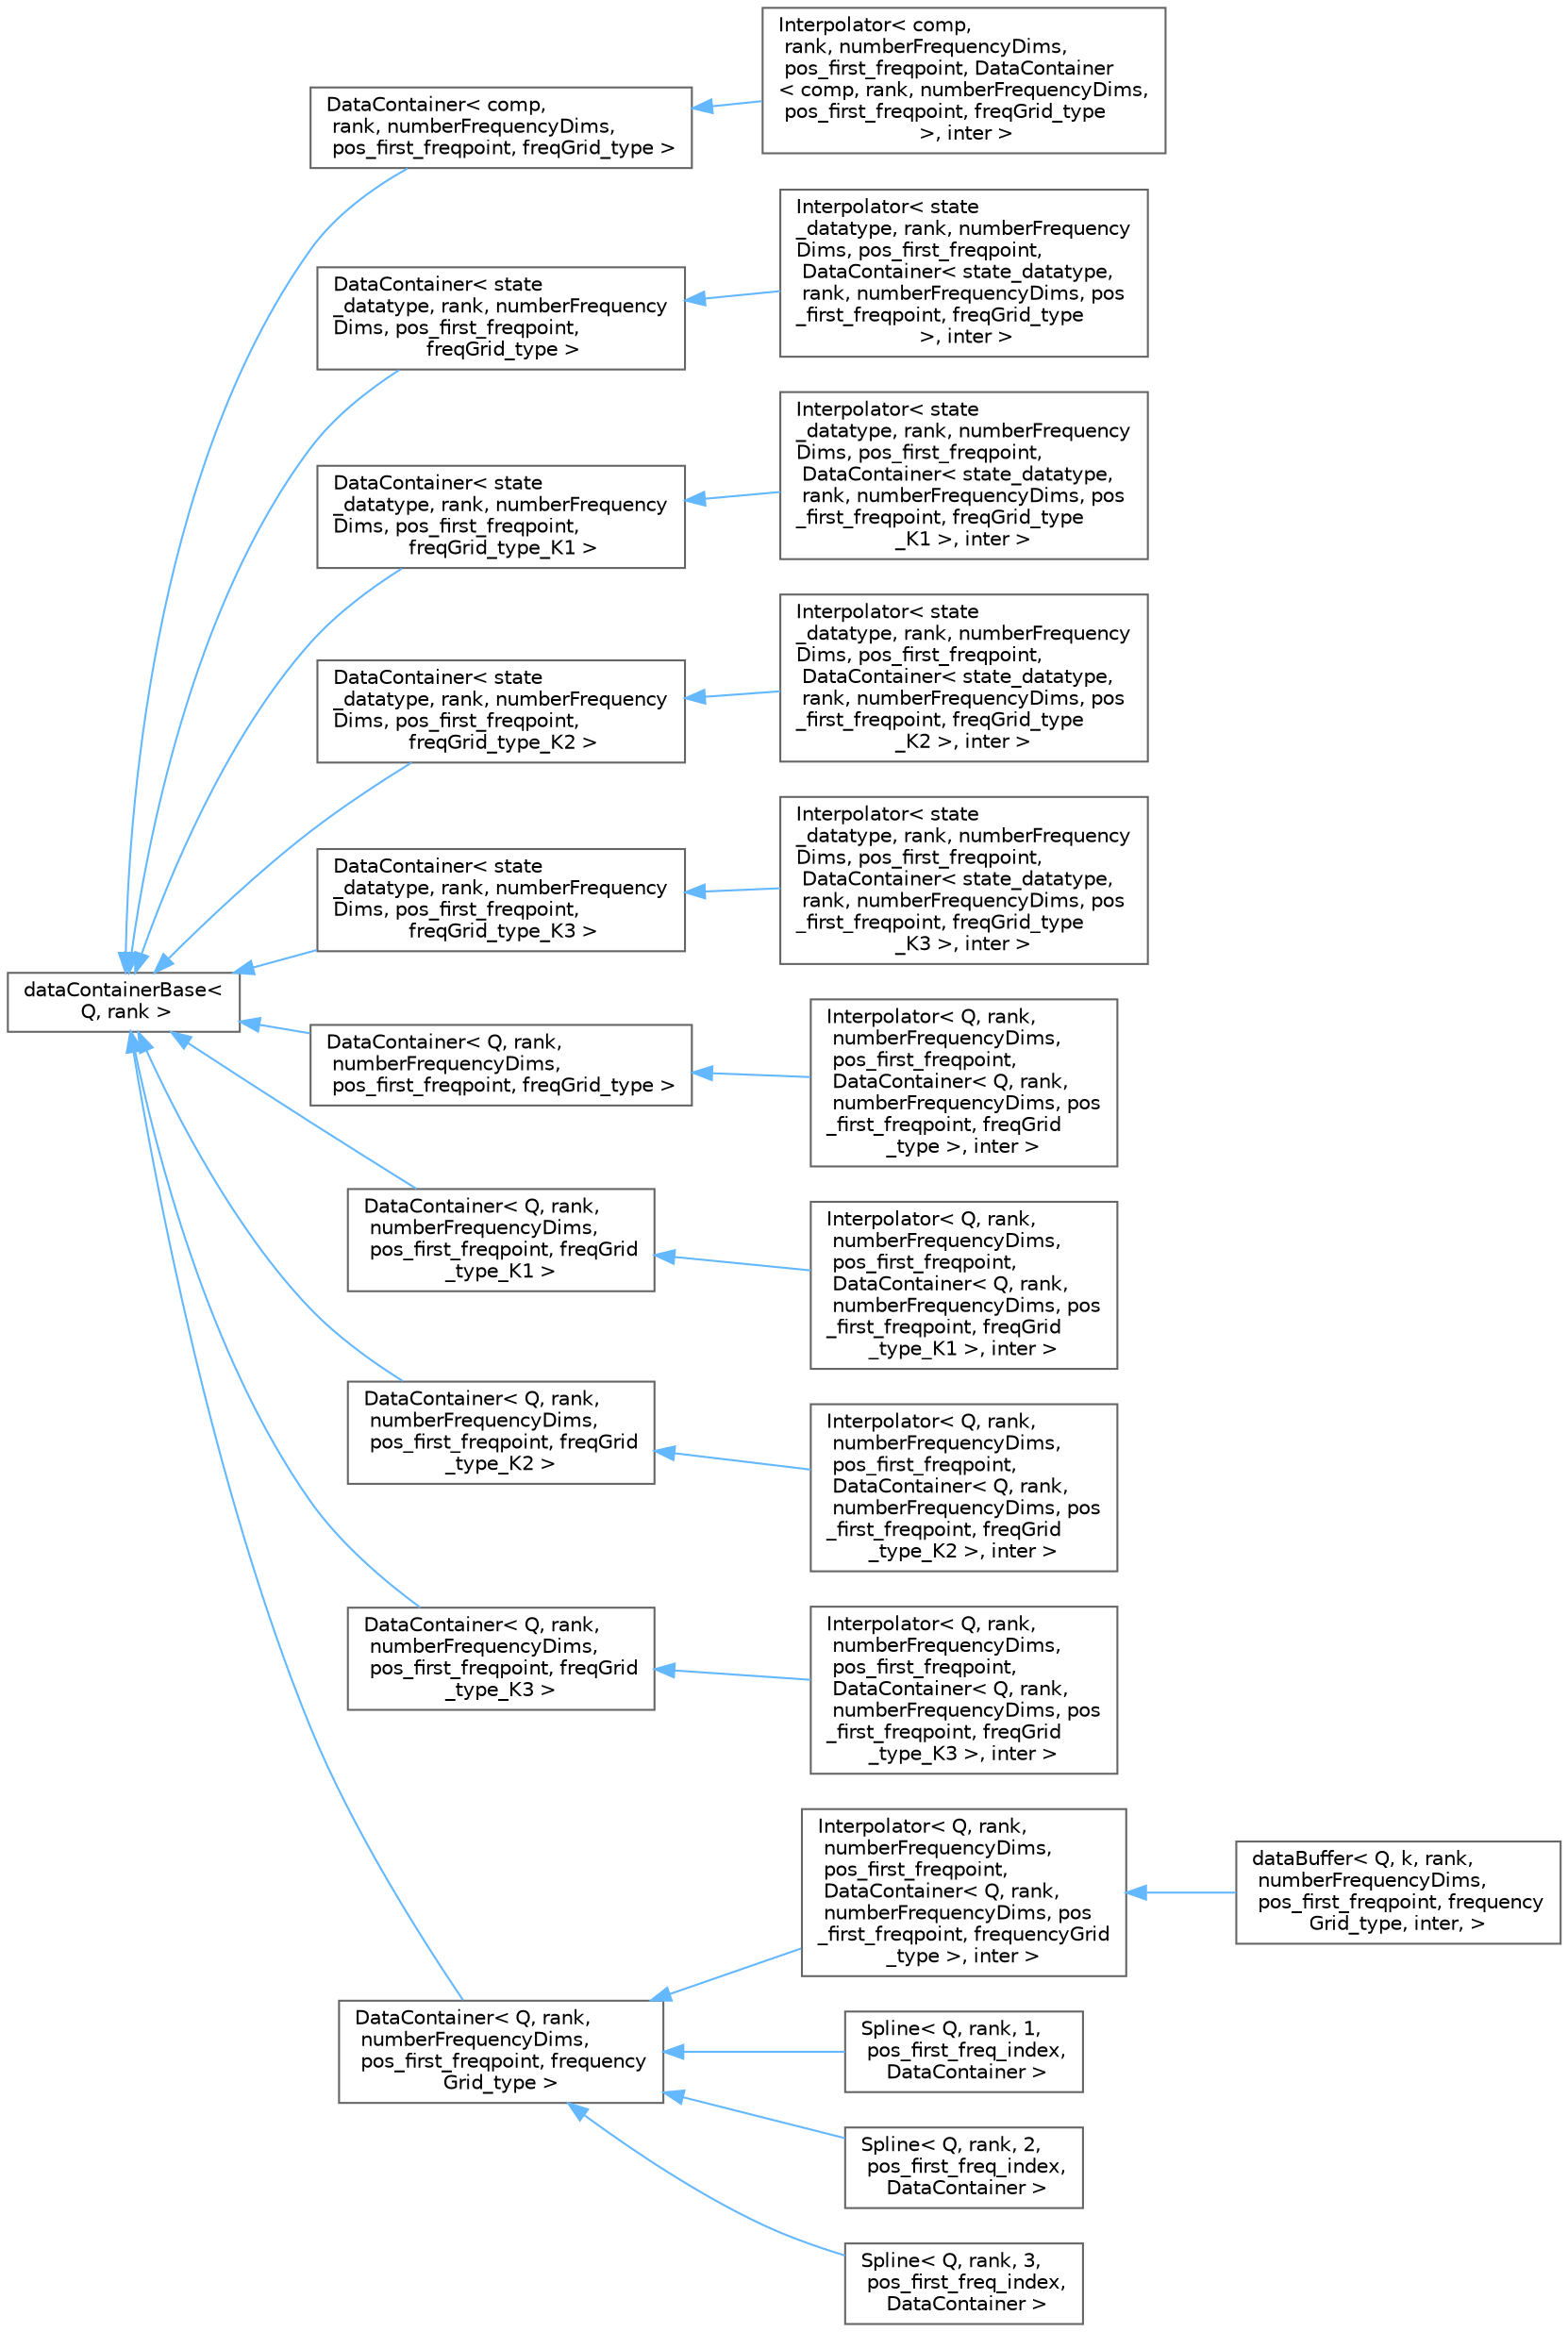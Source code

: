 digraph "Graphical Class Hierarchy"
{
 // INTERACTIVE_SVG=YES
 // LATEX_PDF_SIZE
  bgcolor="transparent";
  edge [fontname=Helvetica,fontsize=10,labelfontname=Helvetica,labelfontsize=10];
  node [fontname=Helvetica,fontsize=10,shape=box,height=0.2,width=0.4];
  rankdir="LR";
  Node0 [id="Node000000",label="dataContainerBase\<\l Q, rank \>",height=0.2,width=0.4,color="grey40", fillcolor="white", style="filled",URL="$d5/d5f/classdataContainerBase.html",tooltip=" "];
  Node0 -> Node1 [id="edge15_Node000000_Node000001",dir="back",color="steelblue1",style="solid",tooltip=" "];
  Node1 [id="Node000001",label="DataContainer\< comp,\l rank, numberFrequencyDims,\l pos_first_freqpoint, freqGrid_type \>",height=0.2,width=0.4,color="grey40", fillcolor="white", style="filled",URL="$d3/dd8/classDataContainer.html",tooltip=" "];
  Node1 -> Node2 [id="edge16_Node000001_Node000002",dir="back",color="steelblue1",style="solid",tooltip=" "];
  Node2 [id="Node000002",label="Interpolator\< comp,\l rank, numberFrequencyDims,\l pos_first_freqpoint, DataContainer\l\< comp, rank, numberFrequencyDims,\l pos_first_freqpoint, freqGrid_type\l \>, inter \>",height=0.2,width=0.4,color="grey40", fillcolor="white", style="filled",URL="$d3/df3/classInterpolator.html",tooltip=" "];
  Node0 -> Node3 [id="edge17_Node000000_Node000003",dir="back",color="steelblue1",style="solid",tooltip=" "];
  Node3 [id="Node000003",label="DataContainer\< state\l_datatype, rank, numberFrequency\lDims, pos_first_freqpoint,\l freqGrid_type \>",height=0.2,width=0.4,color="grey40", fillcolor="white", style="filled",URL="$d3/dd8/classDataContainer.html",tooltip=" "];
  Node3 -> Node4 [id="edge18_Node000003_Node000004",dir="back",color="steelblue1",style="solid",tooltip=" "];
  Node4 [id="Node000004",label="Interpolator\< state\l_datatype, rank, numberFrequency\lDims, pos_first_freqpoint,\l DataContainer\< state_datatype,\l rank, numberFrequencyDims, pos\l_first_freqpoint, freqGrid_type\l \>, inter \>",height=0.2,width=0.4,color="grey40", fillcolor="white", style="filled",URL="$d3/df3/classInterpolator.html",tooltip=" "];
  Node0 -> Node5 [id="edge19_Node000000_Node000005",dir="back",color="steelblue1",style="solid",tooltip=" "];
  Node5 [id="Node000005",label="DataContainer\< state\l_datatype, rank, numberFrequency\lDims, pos_first_freqpoint,\l freqGrid_type_K1 \>",height=0.2,width=0.4,color="grey40", fillcolor="white", style="filled",URL="$d3/dd8/classDataContainer.html",tooltip=" "];
  Node5 -> Node6 [id="edge20_Node000005_Node000006",dir="back",color="steelblue1",style="solid",tooltip=" "];
  Node6 [id="Node000006",label="Interpolator\< state\l_datatype, rank, numberFrequency\lDims, pos_first_freqpoint,\l DataContainer\< state_datatype,\l rank, numberFrequencyDims, pos\l_first_freqpoint, freqGrid_type\l_K1 \>, inter \>",height=0.2,width=0.4,color="grey40", fillcolor="white", style="filled",URL="$d3/df3/classInterpolator.html",tooltip=" "];
  Node0 -> Node7 [id="edge21_Node000000_Node000007",dir="back",color="steelblue1",style="solid",tooltip=" "];
  Node7 [id="Node000007",label="DataContainer\< state\l_datatype, rank, numberFrequency\lDims, pos_first_freqpoint,\l freqGrid_type_K2 \>",height=0.2,width=0.4,color="grey40", fillcolor="white", style="filled",URL="$d3/dd8/classDataContainer.html",tooltip=" "];
  Node7 -> Node8 [id="edge22_Node000007_Node000008",dir="back",color="steelblue1",style="solid",tooltip=" "];
  Node8 [id="Node000008",label="Interpolator\< state\l_datatype, rank, numberFrequency\lDims, pos_first_freqpoint,\l DataContainer\< state_datatype,\l rank, numberFrequencyDims, pos\l_first_freqpoint, freqGrid_type\l_K2 \>, inter \>",height=0.2,width=0.4,color="grey40", fillcolor="white", style="filled",URL="$d3/df3/classInterpolator.html",tooltip=" "];
  Node0 -> Node9 [id="edge23_Node000000_Node000009",dir="back",color="steelblue1",style="solid",tooltip=" "];
  Node9 [id="Node000009",label="DataContainer\< state\l_datatype, rank, numberFrequency\lDims, pos_first_freqpoint,\l freqGrid_type_K3 \>",height=0.2,width=0.4,color="grey40", fillcolor="white", style="filled",URL="$d3/dd8/classDataContainer.html",tooltip=" "];
  Node9 -> Node10 [id="edge24_Node000009_Node000010",dir="back",color="steelblue1",style="solid",tooltip=" "];
  Node10 [id="Node000010",label="Interpolator\< state\l_datatype, rank, numberFrequency\lDims, pos_first_freqpoint,\l DataContainer\< state_datatype,\l rank, numberFrequencyDims, pos\l_first_freqpoint, freqGrid_type\l_K3 \>, inter \>",height=0.2,width=0.4,color="grey40", fillcolor="white", style="filled",URL="$d3/df3/classInterpolator.html",tooltip=" "];
  Node0 -> Node11 [id="edge25_Node000000_Node000011",dir="back",color="steelblue1",style="solid",tooltip=" "];
  Node11 [id="Node000011",label="DataContainer\< Q, rank,\l numberFrequencyDims,\l pos_first_freqpoint, freqGrid_type \>",height=0.2,width=0.4,color="grey40", fillcolor="white", style="filled",URL="$d3/dd8/classDataContainer.html",tooltip=" "];
  Node11 -> Node12 [id="edge26_Node000011_Node000012",dir="back",color="steelblue1",style="solid",tooltip=" "];
  Node12 [id="Node000012",label="Interpolator\< Q, rank,\l numberFrequencyDims,\l pos_first_freqpoint,\l DataContainer\< Q, rank,\l numberFrequencyDims, pos\l_first_freqpoint, freqGrid\l_type \>, inter \>",height=0.2,width=0.4,color="grey40", fillcolor="white", style="filled",URL="$d3/df3/classInterpolator.html",tooltip=" "];
  Node0 -> Node13 [id="edge27_Node000000_Node000013",dir="back",color="steelblue1",style="solid",tooltip=" "];
  Node13 [id="Node000013",label="DataContainer\< Q, rank,\l numberFrequencyDims,\l pos_first_freqpoint, freqGrid\l_type_K1 \>",height=0.2,width=0.4,color="grey40", fillcolor="white", style="filled",URL="$d3/dd8/classDataContainer.html",tooltip=" "];
  Node13 -> Node14 [id="edge28_Node000013_Node000014",dir="back",color="steelblue1",style="solid",tooltip=" "];
  Node14 [id="Node000014",label="Interpolator\< Q, rank,\l numberFrequencyDims,\l pos_first_freqpoint,\l DataContainer\< Q, rank,\l numberFrequencyDims, pos\l_first_freqpoint, freqGrid\l_type_K1 \>, inter \>",height=0.2,width=0.4,color="grey40", fillcolor="white", style="filled",URL="$d3/df3/classInterpolator.html",tooltip=" "];
  Node0 -> Node15 [id="edge29_Node000000_Node000015",dir="back",color="steelblue1",style="solid",tooltip=" "];
  Node15 [id="Node000015",label="DataContainer\< Q, rank,\l numberFrequencyDims,\l pos_first_freqpoint, freqGrid\l_type_K2 \>",height=0.2,width=0.4,color="grey40", fillcolor="white", style="filled",URL="$d3/dd8/classDataContainer.html",tooltip=" "];
  Node15 -> Node16 [id="edge30_Node000015_Node000016",dir="back",color="steelblue1",style="solid",tooltip=" "];
  Node16 [id="Node000016",label="Interpolator\< Q, rank,\l numberFrequencyDims,\l pos_first_freqpoint,\l DataContainer\< Q, rank,\l numberFrequencyDims, pos\l_first_freqpoint, freqGrid\l_type_K2 \>, inter \>",height=0.2,width=0.4,color="grey40", fillcolor="white", style="filled",URL="$d3/df3/classInterpolator.html",tooltip=" "];
  Node0 -> Node17 [id="edge31_Node000000_Node000017",dir="back",color="steelblue1",style="solid",tooltip=" "];
  Node17 [id="Node000017",label="DataContainer\< Q, rank,\l numberFrequencyDims,\l pos_first_freqpoint, freqGrid\l_type_K3 \>",height=0.2,width=0.4,color="grey40", fillcolor="white", style="filled",URL="$d3/dd8/classDataContainer.html",tooltip=" "];
  Node17 -> Node18 [id="edge32_Node000017_Node000018",dir="back",color="steelblue1",style="solid",tooltip=" "];
  Node18 [id="Node000018",label="Interpolator\< Q, rank,\l numberFrequencyDims,\l pos_first_freqpoint,\l DataContainer\< Q, rank,\l numberFrequencyDims, pos\l_first_freqpoint, freqGrid\l_type_K3 \>, inter \>",height=0.2,width=0.4,color="grey40", fillcolor="white", style="filled",URL="$d3/df3/classInterpolator.html",tooltip=" "];
  Node0 -> Node19 [id="edge33_Node000000_Node000019",dir="back",color="steelblue1",style="solid",tooltip=" "];
  Node19 [id="Node000019",label="DataContainer\< Q, rank,\l numberFrequencyDims,\l pos_first_freqpoint, frequency\lGrid_type \>",height=0.2,width=0.4,color="grey40", fillcolor="white", style="filled",URL="$d3/dd8/classDataContainer.html",tooltip=" "];
  Node19 -> Node20 [id="edge34_Node000019_Node000020",dir="back",color="steelblue1",style="solid",tooltip=" "];
  Node20 [id="Node000020",label="Interpolator\< Q, rank,\l numberFrequencyDims,\l pos_first_freqpoint,\l DataContainer\< Q, rank,\l numberFrequencyDims, pos\l_first_freqpoint, frequencyGrid\l_type \>, inter \>",height=0.2,width=0.4,color="grey40", fillcolor="white", style="filled",URL="$d3/df3/classInterpolator.html",tooltip=" "];
  Node20 -> Node21 [id="edge35_Node000020_Node000021",dir="back",color="steelblue1",style="solid",tooltip=" "];
  Node21 [id="Node000021",label="dataBuffer\< Q, k, rank,\l numberFrequencyDims,\l pos_first_freqpoint, frequency\lGrid_type, inter, \>",height=0.2,width=0.4,color="grey40", fillcolor="white", style="filled",URL="$dc/d7a/classdataBuffer.html",tooltip=" "];
  Node19 -> Node22 [id="edge36_Node000019_Node000022",dir="back",color="steelblue1",style="solid",tooltip=" "];
  Node22 [id="Node000022",label="Spline\< Q, rank, 1,\l pos_first_freq_index,\l DataContainer \>",height=0.2,width=0.4,color="grey40", fillcolor="white", style="filled",URL="$d4/dde/classSpline_3_01Q_00_01rank_00_011_00_01pos__first__freq__index_00_01DataContainer_01_4.html",tooltip=" "];
  Node19 -> Node23 [id="edge37_Node000019_Node000023",dir="back",color="steelblue1",style="solid",tooltip=" "];
  Node23 [id="Node000023",label="Spline\< Q, rank, 2,\l pos_first_freq_index,\l DataContainer \>",height=0.2,width=0.4,color="grey40", fillcolor="white", style="filled",URL="$d7/d8a/classSpline_3_01Q_00_01rank_00_012_00_01pos__first__freq__index_00_01DataContainer_01_4.html",tooltip=" "];
  Node19 -> Node24 [id="edge38_Node000019_Node000024",dir="back",color="steelblue1",style="solid",tooltip=" "];
  Node24 [id="Node000024",label="Spline\< Q, rank, 3,\l pos_first_freq_index,\l DataContainer \>",height=0.2,width=0.4,color="grey40", fillcolor="white", style="filled",URL="$d3/dab/classSpline_3_01Q_00_01rank_00_013_00_01pos__first__freq__index_00_01DataContainer_01_4.html",tooltip=" "];
}
